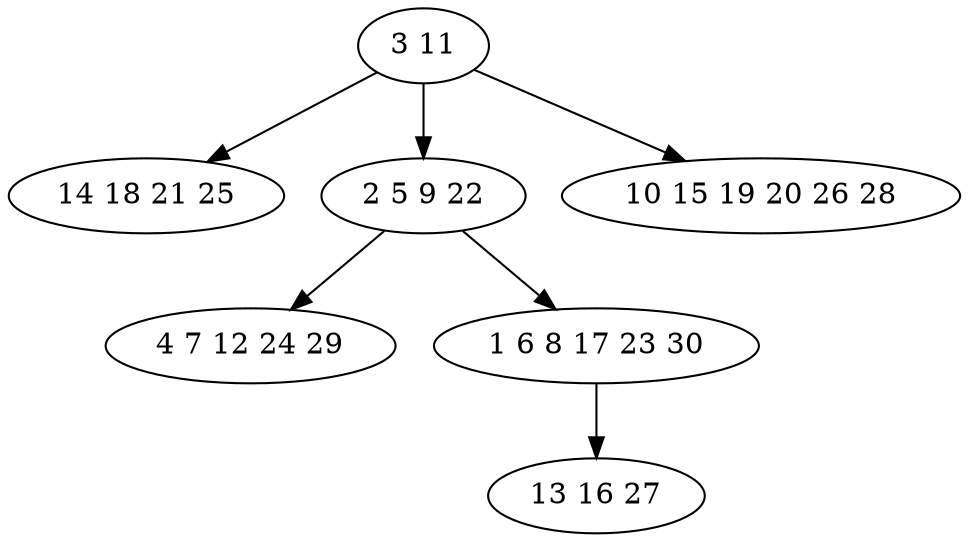 digraph true_tree {
	"0" -> "1"
	"0" -> "2"
	"2" -> "3"
	"2" -> "4"
	"4" -> "5"
	"0" -> "6"
	"0" [label="3 11"];
	"1" [label="14 18 21 25"];
	"2" [label="2 5 9 22"];
	"3" [label="4 7 12 24 29"];
	"4" [label="1 6 8 17 23 30"];
	"5" [label="13 16 27"];
	"6" [label="10 15 19 20 26 28"];
}
